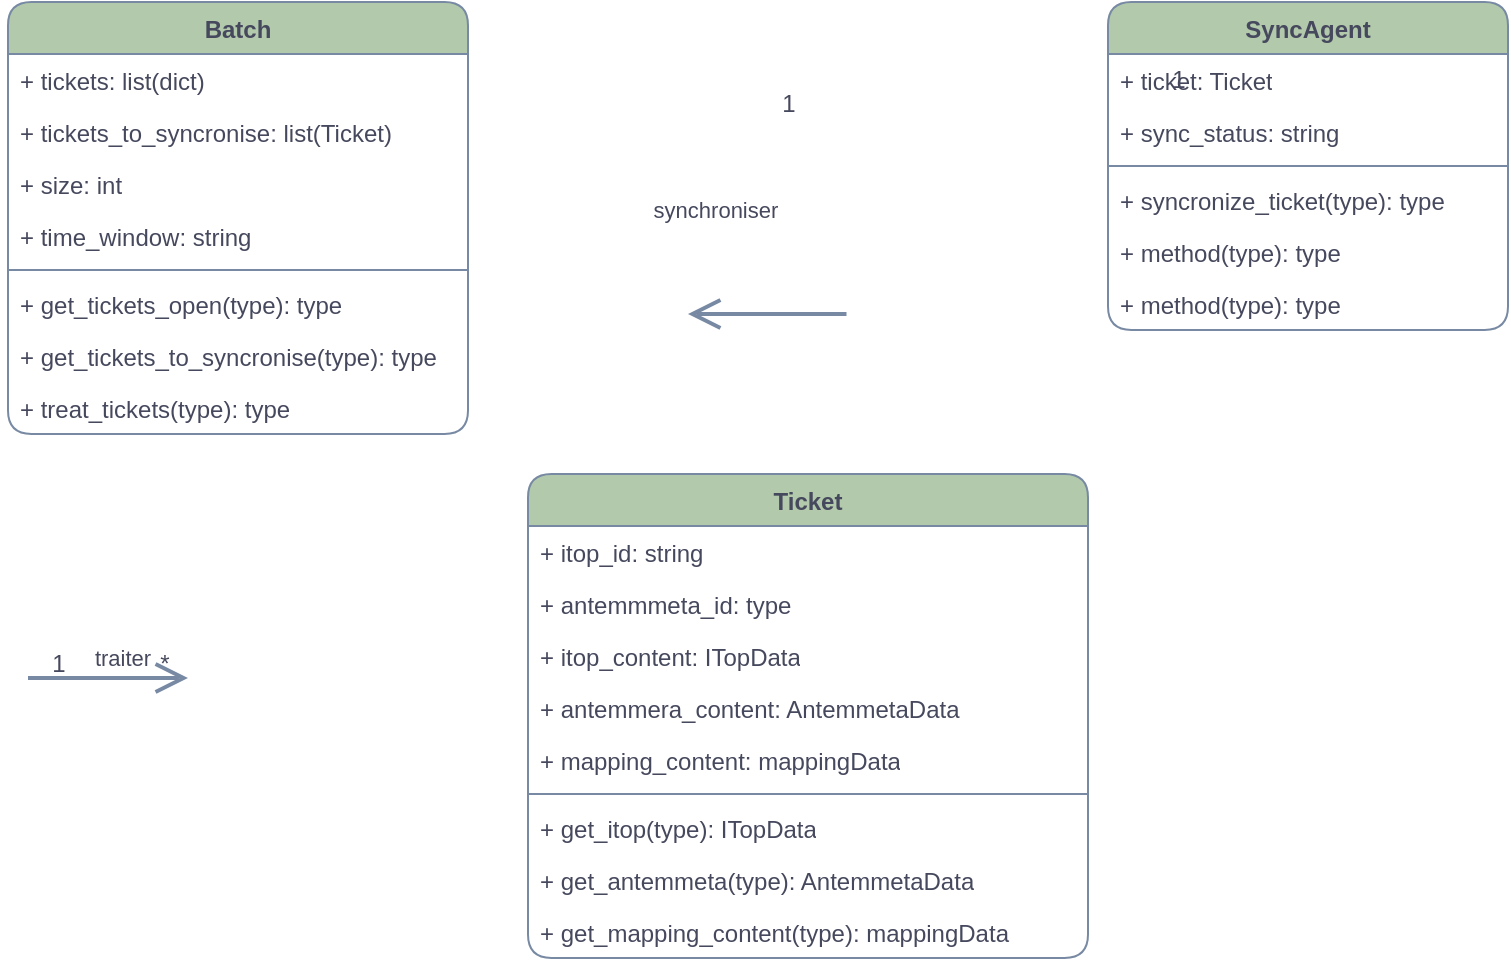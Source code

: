 <mxfile version="21.6.7" type="github">
  <diagram name="Page-1" id="RKyPNBM3HgYeOPSSIwJ7">
    <mxGraphModel dx="1434" dy="782" grid="1" gridSize="10" guides="1" tooltips="1" connect="1" arrows="1" fold="1" page="1" pageScale="1" pageWidth="827" pageHeight="1169" math="0" shadow="0">
      <root>
        <mxCell id="0" />
        <mxCell id="1" parent="0" />
        <mxCell id="-EAUrE1-mOs35V8S9X0K-1" value="Ticket" style="swimlane;fontStyle=1;align=center;verticalAlign=top;childLayout=stackLayout;horizontal=1;startSize=26;horizontalStack=0;resizeParent=1;resizeParentMax=0;resizeLast=0;collapsible=1;marginBottom=0;whiteSpace=wrap;html=1;labelBackgroundColor=none;rounded=1;fillColor=#B2C9AB;strokeColor=#788AA3;fontColor=#46495D;" vertex="1" parent="1">
          <mxGeometry x="310" y="280" width="280" height="242" as="geometry">
            <mxRectangle x="160" y="160" width="70" height="30" as="alternateBounds" />
          </mxGeometry>
        </mxCell>
        <mxCell id="-EAUrE1-mOs35V8S9X0K-5" value="+ itop_id: string" style="text;strokeColor=none;fillColor=none;align=left;verticalAlign=top;spacingLeft=4;spacingRight=4;overflow=hidden;rotatable=0;points=[[0,0.5],[1,0.5]];portConstraint=eastwest;whiteSpace=wrap;html=1;labelBackgroundColor=none;rounded=1;fontColor=#46495D;" vertex="1" parent="-EAUrE1-mOs35V8S9X0K-1">
          <mxGeometry y="26" width="280" height="26" as="geometry" />
        </mxCell>
        <mxCell id="-EAUrE1-mOs35V8S9X0K-6" value="+ antemmmeta_id: type" style="text;strokeColor=none;fillColor=none;align=left;verticalAlign=top;spacingLeft=4;spacingRight=4;overflow=hidden;rotatable=0;points=[[0,0.5],[1,0.5]];portConstraint=eastwest;whiteSpace=wrap;html=1;labelBackgroundColor=none;rounded=1;fontColor=#46495D;" vertex="1" parent="-EAUrE1-mOs35V8S9X0K-1">
          <mxGeometry y="52" width="280" height="26" as="geometry" />
        </mxCell>
        <mxCell id="-EAUrE1-mOs35V8S9X0K-2" value="+ itop_content: ITopData" style="text;strokeColor=none;fillColor=none;align=left;verticalAlign=top;spacingLeft=4;spacingRight=4;overflow=hidden;rotatable=0;points=[[0,0.5],[1,0.5]];portConstraint=eastwest;whiteSpace=wrap;html=1;labelBackgroundColor=none;rounded=1;fontColor=#46495D;" vertex="1" parent="-EAUrE1-mOs35V8S9X0K-1">
          <mxGeometry y="78" width="280" height="26" as="geometry" />
        </mxCell>
        <mxCell id="-EAUrE1-mOs35V8S9X0K-40" value="+ antemmera_content: AntemmetaData" style="text;strokeColor=none;fillColor=none;align=left;verticalAlign=top;spacingLeft=4;spacingRight=4;overflow=hidden;rotatable=0;points=[[0,0.5],[1,0.5]];portConstraint=eastwest;whiteSpace=wrap;html=1;labelBackgroundColor=none;rounded=1;fontColor=#46495D;" vertex="1" parent="-EAUrE1-mOs35V8S9X0K-1">
          <mxGeometry y="104" width="280" height="26" as="geometry" />
        </mxCell>
        <mxCell id="-EAUrE1-mOs35V8S9X0K-47" value="+ mapping_content: mappingData" style="text;strokeColor=none;fillColor=none;align=left;verticalAlign=top;spacingLeft=4;spacingRight=4;overflow=hidden;rotatable=0;points=[[0,0.5],[1,0.5]];portConstraint=eastwest;whiteSpace=wrap;html=1;labelBackgroundColor=none;rounded=1;fontColor=#46495D;" vertex="1" parent="-EAUrE1-mOs35V8S9X0K-1">
          <mxGeometry y="130" width="280" height="26" as="geometry" />
        </mxCell>
        <mxCell id="-EAUrE1-mOs35V8S9X0K-3" value="" style="line;strokeWidth=1;fillColor=none;align=left;verticalAlign=middle;spacingTop=-1;spacingLeft=3;spacingRight=3;rotatable=0;labelPosition=right;points=[];portConstraint=eastwest;labelBackgroundColor=none;rounded=1;strokeColor=#788AA3;fontColor=#46495D;" vertex="1" parent="-EAUrE1-mOs35V8S9X0K-1">
          <mxGeometry y="156" width="280" height="8" as="geometry" />
        </mxCell>
        <mxCell id="-EAUrE1-mOs35V8S9X0K-4" value="+ get_itop(type): ITopData" style="text;strokeColor=none;fillColor=none;align=left;verticalAlign=top;spacingLeft=4;spacingRight=4;overflow=hidden;rotatable=0;points=[[0,0.5],[1,0.5]];portConstraint=eastwest;whiteSpace=wrap;html=1;labelBackgroundColor=none;rounded=1;fontColor=#46495D;" vertex="1" parent="-EAUrE1-mOs35V8S9X0K-1">
          <mxGeometry y="164" width="280" height="26" as="geometry" />
        </mxCell>
        <mxCell id="-EAUrE1-mOs35V8S9X0K-8" value="+ get_antemmeta(type): AntemmetaData" style="text;strokeColor=none;fillColor=none;align=left;verticalAlign=top;spacingLeft=4;spacingRight=4;overflow=hidden;rotatable=0;points=[[0,0.5],[1,0.5]];portConstraint=eastwest;whiteSpace=wrap;html=1;labelBackgroundColor=none;rounded=1;fontColor=#46495D;" vertex="1" parent="-EAUrE1-mOs35V8S9X0K-1">
          <mxGeometry y="190" width="280" height="26" as="geometry" />
        </mxCell>
        <mxCell id="-EAUrE1-mOs35V8S9X0K-48" value="+ get_mapping_content(type): mappingData" style="text;strokeColor=none;fillColor=none;align=left;verticalAlign=top;spacingLeft=4;spacingRight=4;overflow=hidden;rotatable=0;points=[[0,0.5],[1,0.5]];portConstraint=eastwest;whiteSpace=wrap;html=1;labelBackgroundColor=none;rounded=1;fontColor=#46495D;" vertex="1" parent="-EAUrE1-mOs35V8S9X0K-1">
          <mxGeometry y="216" width="280" height="26" as="geometry" />
        </mxCell>
        <mxCell id="-EAUrE1-mOs35V8S9X0K-9" value="Batch" style="swimlane;fontStyle=1;align=center;verticalAlign=top;childLayout=stackLayout;horizontal=1;startSize=26;horizontalStack=0;resizeParent=1;resizeParentMax=0;resizeLast=0;collapsible=1;marginBottom=0;whiteSpace=wrap;html=1;strokeColor=#788AA3;fontColor=#46495D;fillColor=#B2C9AB;swimlaneFillColor=none;labelBackgroundColor=none;rounded=1;" vertex="1" parent="1">
          <mxGeometry x="50" y="44" width="230" height="216" as="geometry" />
        </mxCell>
        <mxCell id="-EAUrE1-mOs35V8S9X0K-10" value="+ tickets: list(dict)" style="text;strokeColor=none;fillColor=none;align=left;verticalAlign=top;spacingLeft=4;spacingRight=4;overflow=hidden;rotatable=0;points=[[0,0.5],[1,0.5]];portConstraint=eastwest;whiteSpace=wrap;html=1;fontColor=#46495D;labelBackgroundColor=none;rounded=1;" vertex="1" parent="-EAUrE1-mOs35V8S9X0K-9">
          <mxGeometry y="26" width="230" height="26" as="geometry" />
        </mxCell>
        <mxCell id="-EAUrE1-mOs35V8S9X0K-49" value="+ tickets_to_syncronise: list(Ticket)" style="text;strokeColor=none;fillColor=none;align=left;verticalAlign=top;spacingLeft=4;spacingRight=4;overflow=hidden;rotatable=0;points=[[0,0.5],[1,0.5]];portConstraint=eastwest;whiteSpace=wrap;html=1;fontColor=#46495D;labelBackgroundColor=none;rounded=1;" vertex="1" parent="-EAUrE1-mOs35V8S9X0K-9">
          <mxGeometry y="52" width="230" height="26" as="geometry" />
        </mxCell>
        <mxCell id="-EAUrE1-mOs35V8S9X0K-44" value="+ size: int" style="text;strokeColor=none;fillColor=none;align=left;verticalAlign=top;spacingLeft=4;spacingRight=4;overflow=hidden;rotatable=0;points=[[0,0.5],[1,0.5]];portConstraint=eastwest;whiteSpace=wrap;html=1;fontColor=#46495D;labelBackgroundColor=none;rounded=1;" vertex="1" parent="-EAUrE1-mOs35V8S9X0K-9">
          <mxGeometry y="78" width="230" height="26" as="geometry" />
        </mxCell>
        <mxCell id="-EAUrE1-mOs35V8S9X0K-45" value="+ time_window: string" style="text;strokeColor=none;fillColor=none;align=left;verticalAlign=top;spacingLeft=4;spacingRight=4;overflow=hidden;rotatable=0;points=[[0,0.5],[1,0.5]];portConstraint=eastwest;whiteSpace=wrap;html=1;fontColor=#46495D;labelBackgroundColor=none;rounded=1;" vertex="1" parent="-EAUrE1-mOs35V8S9X0K-9">
          <mxGeometry y="104" width="230" height="26" as="geometry" />
        </mxCell>
        <mxCell id="-EAUrE1-mOs35V8S9X0K-11" value="" style="line;strokeWidth=1;fillColor=none;align=left;verticalAlign=middle;spacingTop=-1;spacingLeft=3;spacingRight=3;rotatable=0;labelPosition=right;points=[];portConstraint=eastwest;strokeColor=#788AA3;fontColor=#46495D;labelBackgroundColor=none;rounded=1;" vertex="1" parent="-EAUrE1-mOs35V8S9X0K-9">
          <mxGeometry y="130" width="230" height="8" as="geometry" />
        </mxCell>
        <mxCell id="-EAUrE1-mOs35V8S9X0K-12" value="+ get_tickets_open(type): type" style="text;strokeColor=none;fillColor=none;align=left;verticalAlign=top;spacingLeft=4;spacingRight=4;overflow=hidden;rotatable=0;points=[[0,0.5],[1,0.5]];portConstraint=eastwest;whiteSpace=wrap;html=1;fontColor=#46495D;labelBackgroundColor=none;rounded=1;" vertex="1" parent="-EAUrE1-mOs35V8S9X0K-9">
          <mxGeometry y="138" width="230" height="26" as="geometry" />
        </mxCell>
        <mxCell id="-EAUrE1-mOs35V8S9X0K-46" value="+ get_tickets_to_syncronise(type): type" style="text;strokeColor=none;fillColor=none;align=left;verticalAlign=top;spacingLeft=4;spacingRight=4;overflow=hidden;rotatable=0;points=[[0,0.5],[1,0.5]];portConstraint=eastwest;whiteSpace=wrap;html=1;fontColor=#46495D;labelBackgroundColor=none;rounded=1;" vertex="1" parent="-EAUrE1-mOs35V8S9X0K-9">
          <mxGeometry y="164" width="230" height="26" as="geometry" />
        </mxCell>
        <mxCell id="-EAUrE1-mOs35V8S9X0K-43" value="+ treat_tickets(type): type" style="text;strokeColor=none;fillColor=none;align=left;verticalAlign=top;spacingLeft=4;spacingRight=4;overflow=hidden;rotatable=0;points=[[0,0.5],[1,0.5]];portConstraint=eastwest;whiteSpace=wrap;html=1;fontColor=#46495D;labelBackgroundColor=none;rounded=1;" vertex="1" parent="-EAUrE1-mOs35V8S9X0K-9">
          <mxGeometry y="190" width="230" height="26" as="geometry" />
        </mxCell>
        <mxCell id="-EAUrE1-mOs35V8S9X0K-15" value="SyncAgent" style="swimlane;fontStyle=1;align=center;verticalAlign=top;childLayout=stackLayout;horizontal=1;startSize=26;horizontalStack=0;resizeParent=1;resizeParentMax=0;resizeLast=0;collapsible=1;marginBottom=0;whiteSpace=wrap;html=1;strokeColor=#788AA3;fontColor=#46495D;fillColor=#B2C9AB;labelBackgroundColor=none;rounded=1;" vertex="1" parent="1">
          <mxGeometry x="600" y="44" width="200" height="164" as="geometry" />
        </mxCell>
        <mxCell id="-EAUrE1-mOs35V8S9X0K-42" value="+ ticket: Ticket" style="text;strokeColor=none;fillColor=none;align=left;verticalAlign=top;spacingLeft=4;spacingRight=4;overflow=hidden;rotatable=0;points=[[0,0.5],[1,0.5]];portConstraint=eastwest;whiteSpace=wrap;html=1;fontColor=#46495D;labelBackgroundColor=none;rounded=1;" vertex="1" parent="-EAUrE1-mOs35V8S9X0K-15">
          <mxGeometry y="26" width="200" height="26" as="geometry" />
        </mxCell>
        <mxCell id="-EAUrE1-mOs35V8S9X0K-16" value="+ sync_status: string" style="text;strokeColor=none;fillColor=none;align=left;verticalAlign=top;spacingLeft=4;spacingRight=4;overflow=hidden;rotatable=0;points=[[0,0.5],[1,0.5]];portConstraint=eastwest;whiteSpace=wrap;html=1;fontColor=#46495D;labelBackgroundColor=none;rounded=1;" vertex="1" parent="-EAUrE1-mOs35V8S9X0K-15">
          <mxGeometry y="52" width="200" height="26" as="geometry" />
        </mxCell>
        <mxCell id="-EAUrE1-mOs35V8S9X0K-17" value="" style="line;strokeWidth=1;fillColor=none;align=left;verticalAlign=middle;spacingTop=-1;spacingLeft=3;spacingRight=3;rotatable=0;labelPosition=right;points=[];portConstraint=eastwest;strokeColor=#788AA3;fontColor=#46495D;labelBackgroundColor=none;rounded=1;" vertex="1" parent="-EAUrE1-mOs35V8S9X0K-15">
          <mxGeometry y="78" width="200" height="8" as="geometry" />
        </mxCell>
        <mxCell id="-EAUrE1-mOs35V8S9X0K-18" value="+ syncronize_ticket(type): type" style="text;strokeColor=none;fillColor=none;align=left;verticalAlign=top;spacingLeft=4;spacingRight=4;overflow=hidden;rotatable=0;points=[[0,0.5],[1,0.5]];portConstraint=eastwest;whiteSpace=wrap;html=1;fontColor=#46495D;labelBackgroundColor=none;rounded=1;" vertex="1" parent="-EAUrE1-mOs35V8S9X0K-15">
          <mxGeometry y="86" width="200" height="26" as="geometry" />
        </mxCell>
        <mxCell id="-EAUrE1-mOs35V8S9X0K-39" value="+ method(type): type" style="text;strokeColor=none;fillColor=none;align=left;verticalAlign=top;spacingLeft=4;spacingRight=4;overflow=hidden;rotatable=0;points=[[0,0.5],[1,0.5]];portConstraint=eastwest;whiteSpace=wrap;html=1;fontColor=#46495D;labelBackgroundColor=none;rounded=1;" vertex="1" parent="-EAUrE1-mOs35V8S9X0K-15">
          <mxGeometry y="112" width="200" height="26" as="geometry" />
        </mxCell>
        <mxCell id="-EAUrE1-mOs35V8S9X0K-38" value="+ method(type): type" style="text;strokeColor=none;fillColor=none;align=left;verticalAlign=top;spacingLeft=4;spacingRight=4;overflow=hidden;rotatable=0;points=[[0,0.5],[1,0.5]];portConstraint=eastwest;whiteSpace=wrap;html=1;fontColor=#46495D;labelBackgroundColor=none;rounded=1;" vertex="1" parent="-EAUrE1-mOs35V8S9X0K-15">
          <mxGeometry y="138" width="200" height="26" as="geometry" />
        </mxCell>
        <mxCell id="-EAUrE1-mOs35V8S9X0K-35" value="" style="group" vertex="1" connectable="0" parent="1">
          <mxGeometry x="60" y="360" width="80" height="30" as="geometry" />
        </mxCell>
        <mxCell id="-EAUrE1-mOs35V8S9X0K-22" value="" style="endArrow=open;endFill=1;endSize=12;html=1;rounded=0;strokeColor=#788AA3;fontColor=#46495D;fillColor=#B2C9AB;strokeWidth=2;" edge="1" parent="-EAUrE1-mOs35V8S9X0K-35">
          <mxGeometry width="160" relative="1" as="geometry">
            <mxPoint y="22" as="sourcePoint" />
            <mxPoint x="80" y="22" as="targetPoint" />
          </mxGeometry>
        </mxCell>
        <mxCell id="-EAUrE1-mOs35V8S9X0K-24" value="traiter" style="edgeLabel;html=1;align=center;verticalAlign=middle;resizable=0;points=[];fontColor=#46495D;" vertex="1" connectable="0" parent="-EAUrE1-mOs35V8S9X0K-22">
          <mxGeometry x="-0.163" y="-5" relative="1" as="geometry">
            <mxPoint x="13" y="-15" as="offset" />
          </mxGeometry>
        </mxCell>
        <mxCell id="-EAUrE1-mOs35V8S9X0K-25" value="1" style="text;html=1;align=center;verticalAlign=middle;resizable=0;points=[];autosize=1;strokeColor=none;fillColor=none;fontColor=#46495D;" vertex="1" parent="-EAUrE1-mOs35V8S9X0K-35">
          <mxGeometry width="30" height="30" as="geometry" />
        </mxCell>
        <mxCell id="-EAUrE1-mOs35V8S9X0K-26" value="*" style="text;html=1;align=center;verticalAlign=middle;resizable=0;points=[];autosize=1;strokeColor=none;fillColor=none;fontColor=#46495D;" vertex="1" parent="-EAUrE1-mOs35V8S9X0K-35">
          <mxGeometry x="53.333" width="30" height="30" as="geometry" />
        </mxCell>
        <mxCell id="-EAUrE1-mOs35V8S9X0K-29" value="" style="endArrow=open;endFill=1;endSize=12;html=1;rounded=0;strokeColor=#788AA3;fontColor=#46495D;fillColor=#B2C9AB;strokeWidth=2;" edge="1" parent="1">
          <mxGeometry width="160" relative="1" as="geometry">
            <mxPoint x="469.25" y="200" as="sourcePoint" />
            <mxPoint x="390" y="200" as="targetPoint" />
          </mxGeometry>
        </mxCell>
        <mxCell id="-EAUrE1-mOs35V8S9X0K-31" value="synchroniser&amp;nbsp;" style="edgeLabel;html=1;align=center;verticalAlign=middle;resizable=0;points=[];fontColor=#46495D;" vertex="1" connectable="0" parent="1">
          <mxGeometry x="399.996" y="150" as="geometry">
            <mxPoint x="5" y="-2" as="offset" />
          </mxGeometry>
        </mxCell>
        <mxCell id="-EAUrE1-mOs35V8S9X0K-33" value="1" style="text;html=1;align=center;verticalAlign=middle;resizable=0;points=[];autosize=1;strokeColor=none;fillColor=none;fontColor=#46495D;" vertex="1" parent="1">
          <mxGeometry x="620" y="68" width="30" height="30" as="geometry" />
        </mxCell>
        <mxCell id="-EAUrE1-mOs35V8S9X0K-53" value="1" style="text;html=1;align=center;verticalAlign=middle;resizable=0;points=[];autosize=1;strokeColor=none;fillColor=none;fontColor=#46495D;" vertex="1" parent="1">
          <mxGeometry x="425" y="80" width="30" height="30" as="geometry" />
        </mxCell>
      </root>
    </mxGraphModel>
  </diagram>
</mxfile>
